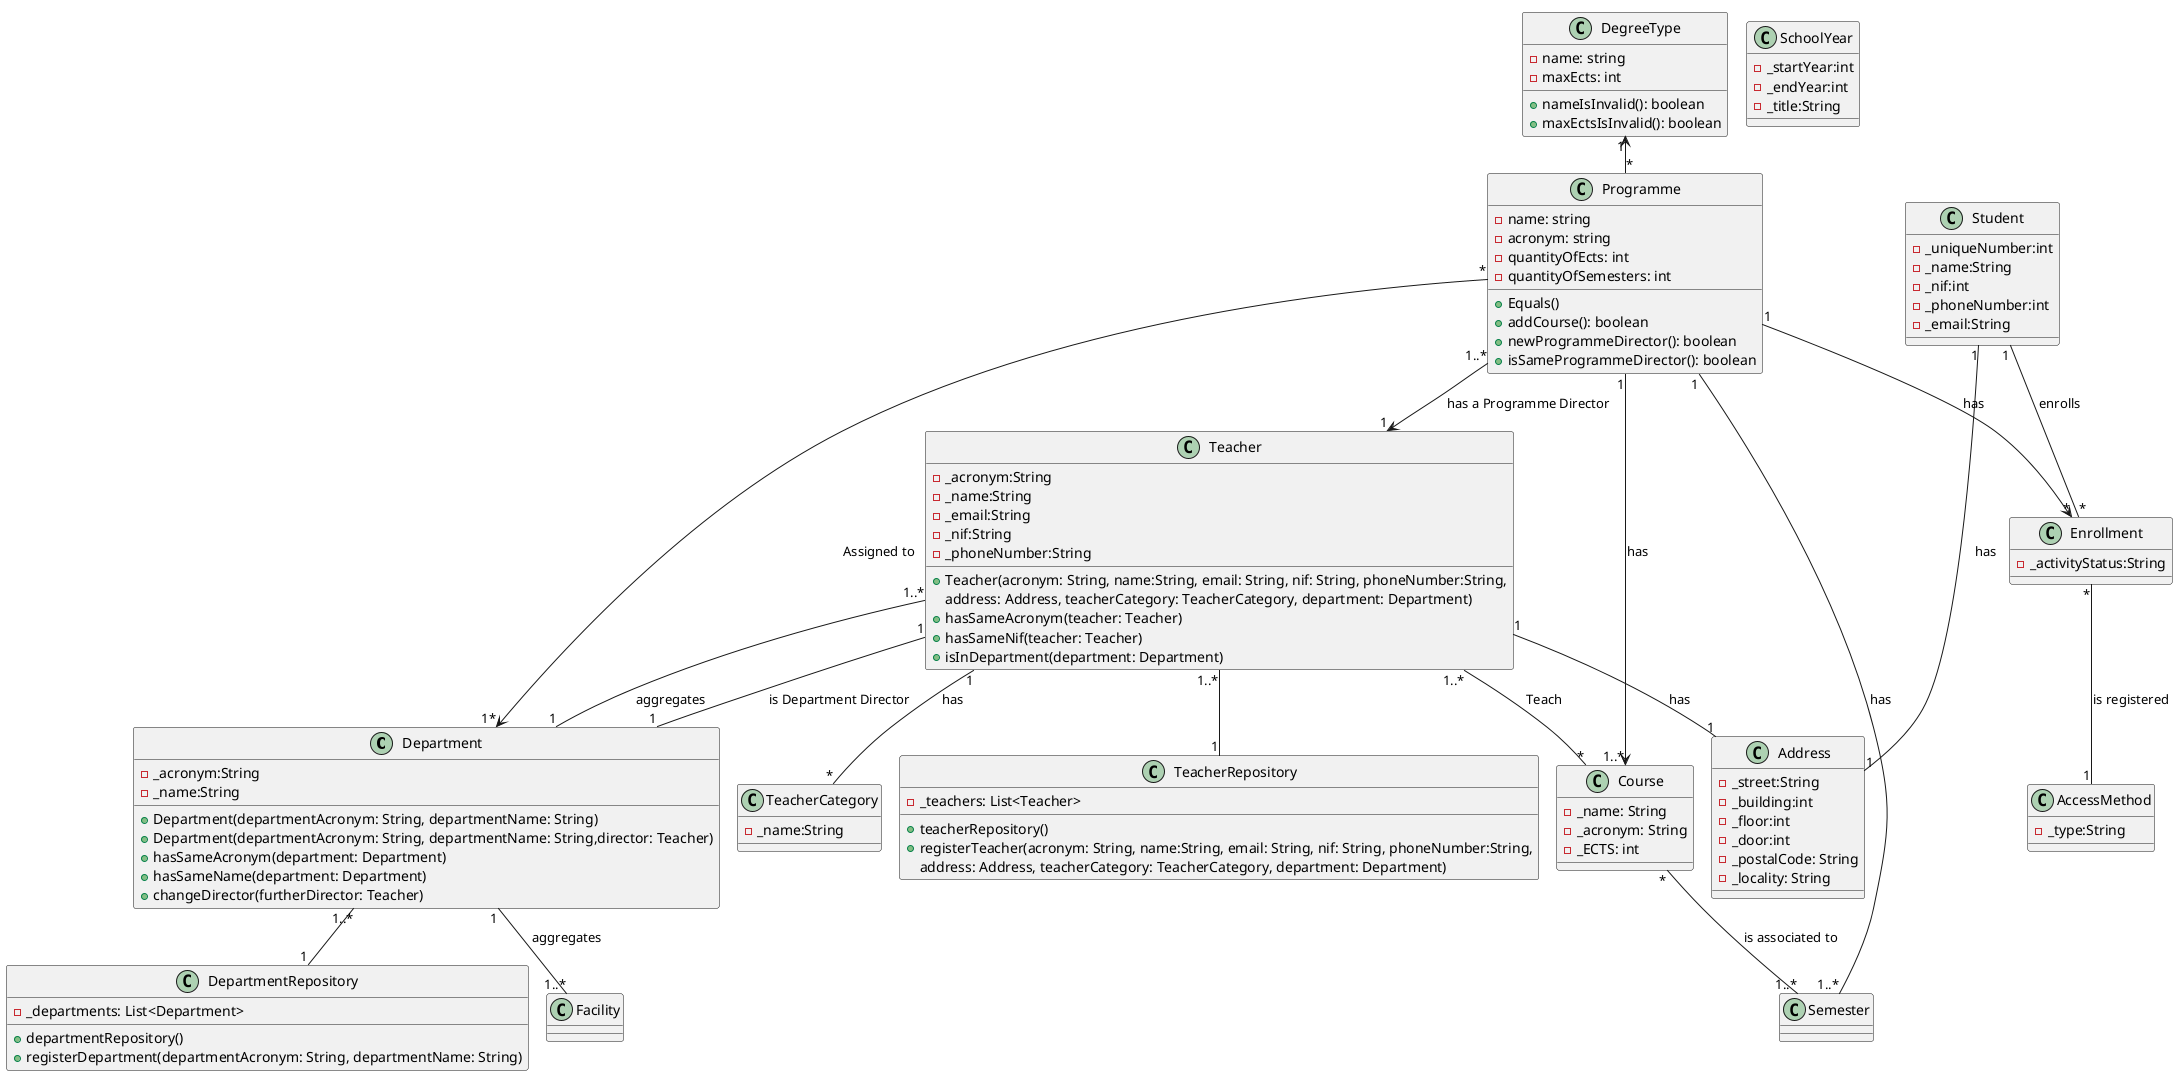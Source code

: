 @startuml
!pragma layout smetana

/'left to right direction'/

class Department {
    -_acronym:String
    -_name:String
    +Department(departmentAcronym: String, departmentName: String)
    +Department(departmentAcronym: String, departmentName: String,director: Teacher)
    +hasSameAcronym(department: Department)
    +hasSameName(department: Department)
    +changeDirector(furtherDirector: Teacher)
}

class DepartmentRepository {
    -_departments: List<Department>
    +departmentRepository()
    +registerDepartment(departmentAcronym: String, departmentName: String)
}


class Facility

class TeacherCategory {
    -_name:String
}

class Programme {
     - name: string
     - acronym: string
     - quantityOfEcts: int
     - quantityOfSemesters: int

     + Equals()
     + addCourse(): boolean
     + newProgrammeDirector(): boolean
     + isSameProgrammeDirector(): boolean
 }

class DegreeType {
    - name: string
    - maxEcts: int
    + nameIsInvalid(): boolean
    + maxEctsIsInvalid(): boolean
}

class Teacher {
     -_acronym:String
     -_name:String
     -_email:String
     -_nif:String
     -_phoneNumber:String
     +Teacher(acronym: String, name:String, email: String, nif: String, phoneNumber:String,
     address: Address, teacherCategory: TeacherCategory, department: Department)
     +hasSameAcronym(teacher: Teacher)
     +hasSameNif(teacher: Teacher)
     +isInDepartment(department: Department)
}

class TeacherRepository {
    -_teachers: List<Teacher>
    +teacherRepository()
    +registerTeacher(acronym: String, name:String, email: String, nif: String, phoneNumber:String,
                          address: Address, teacherCategory: TeacherCategory, department: Department)
}


class SchoolYear {
    -_startYear:int
    -_endYear:int
    -_title:String
}

class Enrollment {
    -_activityStatus:String
}

class Student {
    -_uniqueNumber:int
    -_name:String
    -_nif:int
    -_phoneNumber:int
    -_email:String
}

class AccessMethod {
    -_type:String
}

class Address {
     -_street:String
     -_building:int
     -_floor:int
     -_door:int
     -_postalCode: String
     -_locality: String
}

class Course {
    -_name: String
    -_acronym: String
    -_ECTS: int
}

Department "1" -- "1..*" Facility : aggregates
Teacher "1" -- "1" Address: has
Student "1" -- "1" Address: has
Programme "1..*" --> "1" Teacher : has a Programme Director
Teacher "1" -- "*" TeacherCategory: has
Teacher "1..*" -- "*" Course: Teach
Course "*" -- "1..*" Semester: is associated to
Course  "1..*" <-- "1" Programme: has
Programme "1" -- "1..*" Semester: has
Programme "*" --> "1*" Department: Assigned to
DegreeType "1" <-- "*" Programme
Enrollment "*" -- "1" AccessMethod: is registered
Programme "1"  --> "*" Enrollment: has
Student "1" -- "*" Enrollment: enrolls
Teacher "1" -- "1" Department: is Department Director
Teacher "1..*" -- "1" Department: aggregates
Teacher "1..*" -- "1" TeacherRepository
Department "1..*" -- "1" DepartmentRepository

@enduml
